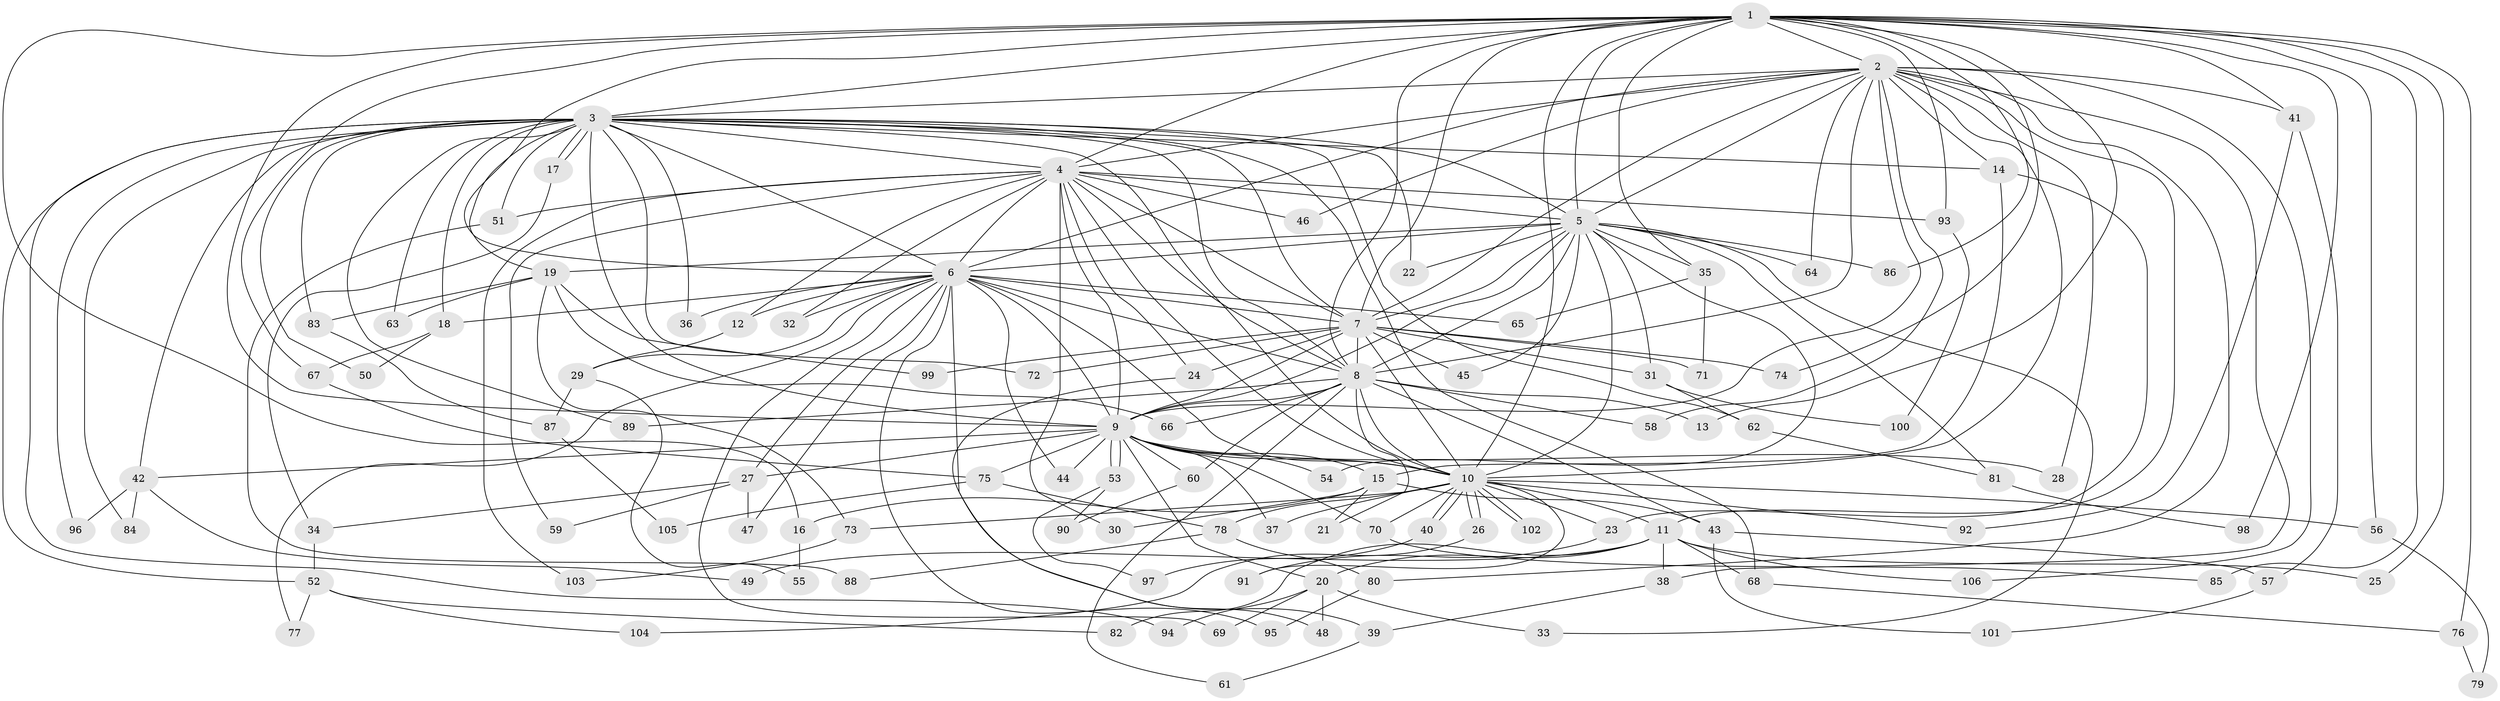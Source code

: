// Generated by graph-tools (version 1.1) at 2025/10/02/27/25 16:10:56]
// undirected, 106 vertices, 237 edges
graph export_dot {
graph [start="1"]
  node [color=gray90,style=filled];
  1;
  2;
  3;
  4;
  5;
  6;
  7;
  8;
  9;
  10;
  11;
  12;
  13;
  14;
  15;
  16;
  17;
  18;
  19;
  20;
  21;
  22;
  23;
  24;
  25;
  26;
  27;
  28;
  29;
  30;
  31;
  32;
  33;
  34;
  35;
  36;
  37;
  38;
  39;
  40;
  41;
  42;
  43;
  44;
  45;
  46;
  47;
  48;
  49;
  50;
  51;
  52;
  53;
  54;
  55;
  56;
  57;
  58;
  59;
  60;
  61;
  62;
  63;
  64;
  65;
  66;
  67;
  68;
  69;
  70;
  71;
  72;
  73;
  74;
  75;
  76;
  77;
  78;
  79;
  80;
  81;
  82;
  83;
  84;
  85;
  86;
  87;
  88;
  89;
  90;
  91;
  92;
  93;
  94;
  95;
  96;
  97;
  98;
  99;
  100;
  101;
  102;
  103;
  104;
  105;
  106;
  1 -- 2;
  1 -- 3;
  1 -- 4;
  1 -- 5;
  1 -- 6;
  1 -- 7;
  1 -- 8;
  1 -- 9;
  1 -- 10;
  1 -- 13;
  1 -- 16;
  1 -- 25;
  1 -- 35;
  1 -- 41;
  1 -- 56;
  1 -- 67;
  1 -- 74;
  1 -- 76;
  1 -- 85;
  1 -- 86;
  1 -- 93;
  1 -- 98;
  2 -- 3;
  2 -- 4;
  2 -- 5;
  2 -- 6;
  2 -- 7;
  2 -- 8;
  2 -- 9;
  2 -- 10;
  2 -- 11;
  2 -- 14;
  2 -- 28;
  2 -- 38;
  2 -- 41;
  2 -- 46;
  2 -- 58;
  2 -- 64;
  2 -- 80;
  2 -- 106;
  3 -- 4;
  3 -- 5;
  3 -- 6;
  3 -- 7;
  3 -- 8;
  3 -- 9;
  3 -- 10;
  3 -- 14;
  3 -- 17;
  3 -- 17;
  3 -- 18;
  3 -- 19;
  3 -- 22;
  3 -- 36;
  3 -- 42;
  3 -- 50;
  3 -- 51;
  3 -- 52;
  3 -- 62;
  3 -- 63;
  3 -- 68;
  3 -- 72;
  3 -- 83;
  3 -- 84;
  3 -- 89;
  3 -- 94;
  3 -- 96;
  4 -- 5;
  4 -- 6;
  4 -- 7;
  4 -- 8;
  4 -- 9;
  4 -- 10;
  4 -- 12;
  4 -- 24;
  4 -- 30;
  4 -- 32;
  4 -- 46;
  4 -- 51;
  4 -- 59;
  4 -- 93;
  4 -- 103;
  5 -- 6;
  5 -- 7;
  5 -- 8;
  5 -- 9;
  5 -- 10;
  5 -- 19;
  5 -- 22;
  5 -- 31;
  5 -- 33;
  5 -- 35;
  5 -- 45;
  5 -- 54;
  5 -- 64;
  5 -- 81;
  5 -- 86;
  6 -- 7;
  6 -- 8;
  6 -- 9;
  6 -- 10;
  6 -- 12;
  6 -- 18;
  6 -- 27;
  6 -- 29;
  6 -- 32;
  6 -- 36;
  6 -- 39;
  6 -- 44;
  6 -- 47;
  6 -- 65;
  6 -- 69;
  6 -- 77;
  6 -- 95;
  7 -- 8;
  7 -- 9;
  7 -- 10;
  7 -- 24;
  7 -- 31;
  7 -- 45;
  7 -- 71;
  7 -- 72;
  7 -- 74;
  7 -- 99;
  8 -- 9;
  8 -- 10;
  8 -- 13;
  8 -- 21;
  8 -- 43;
  8 -- 58;
  8 -- 60;
  8 -- 61;
  8 -- 66;
  8 -- 89;
  9 -- 10;
  9 -- 15;
  9 -- 20;
  9 -- 27;
  9 -- 28;
  9 -- 37;
  9 -- 42;
  9 -- 44;
  9 -- 53;
  9 -- 53;
  9 -- 54;
  9 -- 60;
  9 -- 70;
  9 -- 75;
  10 -- 11;
  10 -- 23;
  10 -- 26;
  10 -- 26;
  10 -- 37;
  10 -- 40;
  10 -- 40;
  10 -- 56;
  10 -- 70;
  10 -- 73;
  10 -- 78;
  10 -- 91;
  10 -- 92;
  10 -- 102;
  10 -- 102;
  11 -- 20;
  11 -- 25;
  11 -- 38;
  11 -- 49;
  11 -- 68;
  11 -- 82;
  11 -- 106;
  12 -- 29;
  14 -- 15;
  14 -- 23;
  15 -- 16;
  15 -- 21;
  15 -- 30;
  15 -- 43;
  16 -- 55;
  17 -- 34;
  18 -- 50;
  18 -- 67;
  19 -- 63;
  19 -- 66;
  19 -- 73;
  19 -- 83;
  19 -- 99;
  20 -- 33;
  20 -- 48;
  20 -- 69;
  20 -- 94;
  23 -- 91;
  24 -- 48;
  26 -- 104;
  27 -- 34;
  27 -- 47;
  27 -- 59;
  29 -- 55;
  29 -- 87;
  31 -- 62;
  31 -- 100;
  34 -- 52;
  35 -- 65;
  35 -- 71;
  38 -- 39;
  39 -- 61;
  40 -- 97;
  41 -- 57;
  41 -- 92;
  42 -- 49;
  42 -- 84;
  42 -- 96;
  43 -- 57;
  43 -- 101;
  51 -- 88;
  52 -- 77;
  52 -- 82;
  52 -- 104;
  53 -- 90;
  53 -- 97;
  56 -- 79;
  57 -- 101;
  60 -- 90;
  62 -- 81;
  67 -- 75;
  68 -- 76;
  70 -- 85;
  73 -- 103;
  75 -- 78;
  75 -- 105;
  76 -- 79;
  78 -- 80;
  78 -- 88;
  80 -- 95;
  81 -- 98;
  83 -- 87;
  87 -- 105;
  93 -- 100;
}
